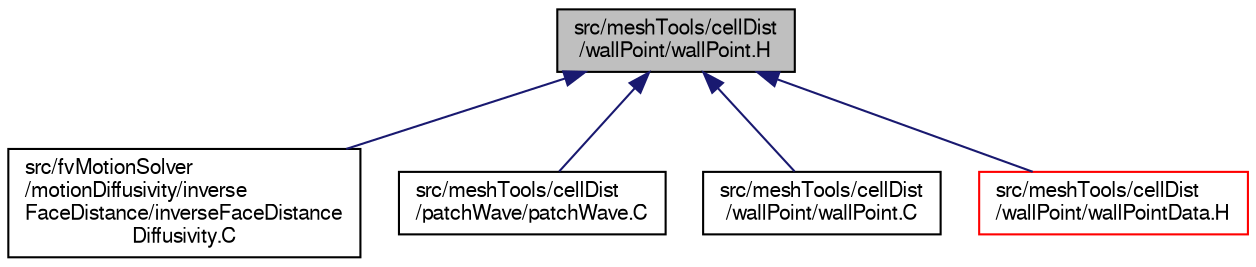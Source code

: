 digraph "src/meshTools/cellDist/wallPoint/wallPoint.H"
{
  bgcolor="transparent";
  edge [fontname="FreeSans",fontsize="10",labelfontname="FreeSans",labelfontsize="10"];
  node [fontname="FreeSans",fontsize="10",shape=record];
  Node223 [label="src/meshTools/cellDist\l/wallPoint/wallPoint.H",height=0.2,width=0.4,color="black", fillcolor="grey75", style="filled", fontcolor="black"];
  Node223 -> Node224 [dir="back",color="midnightblue",fontsize="10",style="solid",fontname="FreeSans"];
  Node224 [label="src/fvMotionSolver\l/motionDiffusivity/inverse\lFaceDistance/inverseFaceDistance\lDiffusivity.C",height=0.2,width=0.4,color="black",URL="$a04472.html"];
  Node223 -> Node225 [dir="back",color="midnightblue",fontsize="10",style="solid",fontname="FreeSans"];
  Node225 [label="src/meshTools/cellDist\l/patchWave/patchWave.C",height=0.2,width=0.4,color="black",URL="$a07442.html"];
  Node223 -> Node226 [dir="back",color="midnightblue",fontsize="10",style="solid",fontname="FreeSans"];
  Node226 [label="src/meshTools/cellDist\l/wallPoint/wallPoint.C",height=0.2,width=0.4,color="black",URL="$a07448.html"];
  Node223 -> Node227 [dir="back",color="midnightblue",fontsize="10",style="solid",fontname="FreeSans"];
  Node227 [label="src/meshTools/cellDist\l/wallPoint/wallPointData.H",height=0.2,width=0.4,color="red",URL="$a07457.html"];
}
